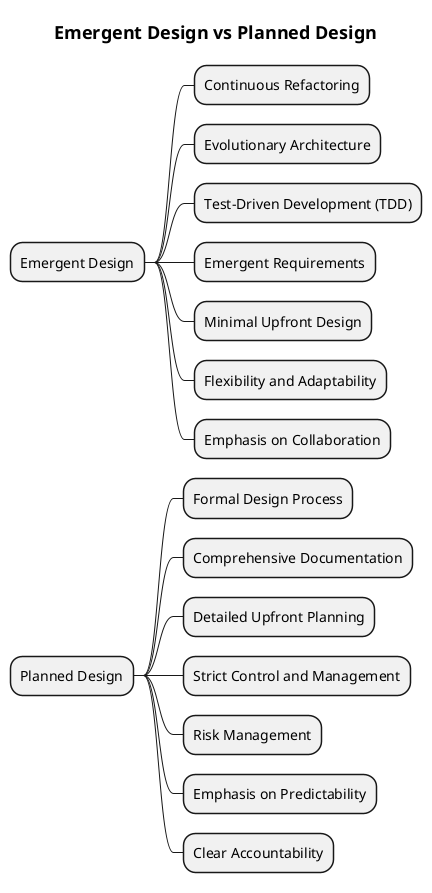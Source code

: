@startmindmap

title = Emergent Design vs Planned Design

* Emergent Design
** Continuous Refactoring
** Evolutionary Architecture
** Test-Driven Development (TDD)
** Emergent Requirements
** Minimal Upfront Design
** Flexibility and Adaptability
** Emphasis on Collaboration
* Planned Design
** Formal Design Process
** Comprehensive Documentation
** Detailed Upfront Planning
** Strict Control and Management
** Risk Management
** Emphasis on Predictability
** Clear Accountability

@endmindmap

